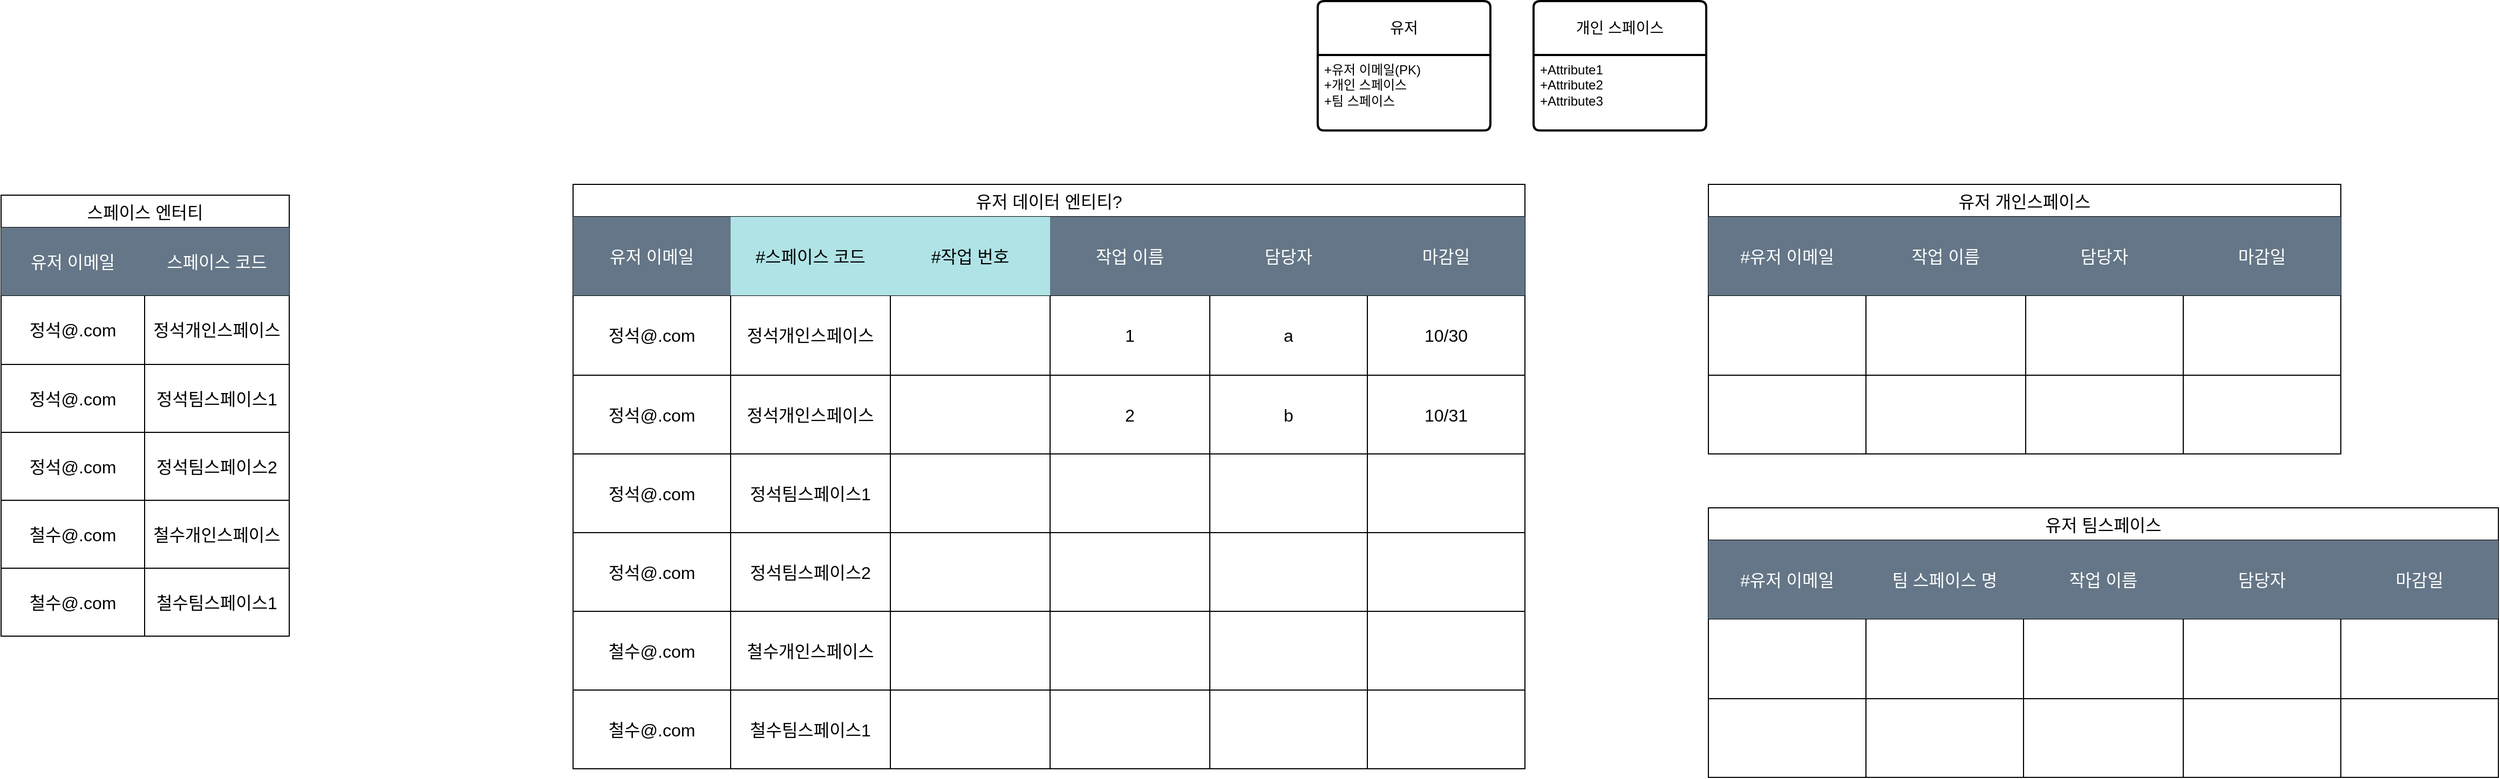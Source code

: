 <mxfile version="21.6.3" type="github">
  <diagram name="페이지-1" id="fPQSgFrg3XCQ_pQ5qiyG">
    <mxGraphModel dx="3088" dy="764" grid="1" gridSize="10" guides="1" tooltips="1" connect="1" arrows="1" fold="1" page="1" pageScale="1" pageWidth="827" pageHeight="1169" math="0" shadow="0">
      <root>
        <mxCell id="0" />
        <mxCell id="1" parent="0" />
        <mxCell id="PltHiCSZv4cXjptP0aTW-1" value="유저" style="swimlane;childLayout=stackLayout;horizontal=1;startSize=50;horizontalStack=0;rounded=1;fontSize=14;fontStyle=0;strokeWidth=2;resizeParent=0;resizeLast=1;shadow=0;dashed=0;align=center;arcSize=4;whiteSpace=wrap;html=1;" vertex="1" parent="1">
          <mxGeometry x="190" y="610" width="160" height="120" as="geometry" />
        </mxCell>
        <mxCell id="PltHiCSZv4cXjptP0aTW-2" value="+유저 이메일(PK)&lt;br&gt;+개인 스페이스&lt;br&gt;+팀 스페이스" style="align=left;strokeColor=none;fillColor=none;spacingLeft=4;fontSize=12;verticalAlign=top;resizable=0;rotatable=0;part=1;html=1;" vertex="1" parent="PltHiCSZv4cXjptP0aTW-1">
          <mxGeometry y="50" width="160" height="70" as="geometry" />
        </mxCell>
        <mxCell id="PltHiCSZv4cXjptP0aTW-3" value="개인 스페이스" style="swimlane;childLayout=stackLayout;horizontal=1;startSize=50;horizontalStack=0;rounded=1;fontSize=14;fontStyle=0;strokeWidth=2;resizeParent=0;resizeLast=1;shadow=0;dashed=0;align=center;arcSize=4;whiteSpace=wrap;html=1;" vertex="1" parent="1">
          <mxGeometry x="390" y="610" width="160" height="120" as="geometry" />
        </mxCell>
        <mxCell id="PltHiCSZv4cXjptP0aTW-4" value="+Attribute1&#xa;+Attribute2&#xa;+Attribute3" style="align=left;strokeColor=none;fillColor=none;spacingLeft=4;fontSize=12;verticalAlign=top;resizable=0;rotatable=0;part=1;html=1;" vertex="1" parent="PltHiCSZv4cXjptP0aTW-3">
          <mxGeometry y="50" width="160" height="70" as="geometry" />
        </mxCell>
        <mxCell id="PltHiCSZv4cXjptP0aTW-5" value="유저 데이터 엔티티?" style="shape=table;startSize=30;container=1;collapsible=0;childLayout=tableLayout;strokeColor=default;fontSize=16;" vertex="1" parent="1">
          <mxGeometry x="-500" y="780" width="882" height="542" as="geometry" />
        </mxCell>
        <mxCell id="PltHiCSZv4cXjptP0aTW-6" value="" style="shape=tableRow;horizontal=0;startSize=0;swimlaneHead=0;swimlaneBody=0;strokeColor=inherit;top=0;left=0;bottom=0;right=0;collapsible=0;dropTarget=0;fillColor=none;points=[[0,0.5],[1,0.5]];portConstraint=eastwest;fontSize=16;" vertex="1" parent="PltHiCSZv4cXjptP0aTW-5">
          <mxGeometry y="30" width="882" height="73" as="geometry" />
        </mxCell>
        <mxCell id="PltHiCSZv4cXjptP0aTW-7" value="유저 이메일" style="shape=partialRectangle;html=1;whiteSpace=wrap;connectable=0;strokeColor=#314354;overflow=hidden;fillColor=#647687;top=0;left=0;bottom=0;right=0;pointerEvents=1;fontSize=16;fontColor=#ffffff;" vertex="1" parent="PltHiCSZv4cXjptP0aTW-6">
          <mxGeometry width="146" height="73" as="geometry">
            <mxRectangle width="146" height="73" as="alternateBounds" />
          </mxGeometry>
        </mxCell>
        <mxCell id="PltHiCSZv4cXjptP0aTW-59" value="#스페이스 코드" style="shape=partialRectangle;html=1;whiteSpace=wrap;connectable=0;overflow=hidden;top=0;left=0;bottom=0;right=0;pointerEvents=1;fontSize=16;strokeWidth=7;fillColor=#b0e3e6;strokeColor=#0e8088;" vertex="1" parent="PltHiCSZv4cXjptP0aTW-6">
          <mxGeometry x="146" width="148" height="73" as="geometry">
            <mxRectangle width="148" height="73" as="alternateBounds" />
          </mxGeometry>
        </mxCell>
        <mxCell id="PltHiCSZv4cXjptP0aTW-113" value="#작업 번호" style="shape=partialRectangle;html=1;whiteSpace=wrap;connectable=0;overflow=hidden;top=0;left=0;bottom=0;right=0;pointerEvents=1;fontSize=16;strokeWidth=7;fillColor=#b0e3e6;strokeColor=#0e8088;" vertex="1" parent="PltHiCSZv4cXjptP0aTW-6">
          <mxGeometry x="294" width="148" height="73" as="geometry">
            <mxRectangle width="148" height="73" as="alternateBounds" />
          </mxGeometry>
        </mxCell>
        <mxCell id="PltHiCSZv4cXjptP0aTW-8" value="작업 이름" style="shape=partialRectangle;html=1;whiteSpace=wrap;connectable=0;strokeColor=#314354;overflow=hidden;fillColor=#647687;top=0;left=0;bottom=0;right=0;pointerEvents=1;fontSize=16;fontColor=#ffffff;" vertex="1" parent="PltHiCSZv4cXjptP0aTW-6">
          <mxGeometry x="442" width="148" height="73" as="geometry">
            <mxRectangle width="148" height="73" as="alternateBounds" />
          </mxGeometry>
        </mxCell>
        <mxCell id="PltHiCSZv4cXjptP0aTW-9" value="담당자" style="shape=partialRectangle;html=1;whiteSpace=wrap;connectable=0;strokeColor=#314354;overflow=hidden;fillColor=#647687;top=0;left=0;bottom=0;right=0;pointerEvents=1;fontSize=16;fontColor=#ffffff;" vertex="1" parent="PltHiCSZv4cXjptP0aTW-6">
          <mxGeometry x="590" width="146" height="73" as="geometry">
            <mxRectangle width="146" height="73" as="alternateBounds" />
          </mxGeometry>
        </mxCell>
        <mxCell id="PltHiCSZv4cXjptP0aTW-56" value="마감일" style="shape=partialRectangle;html=1;whiteSpace=wrap;connectable=0;strokeColor=#314354;overflow=hidden;fillColor=#647687;top=0;left=0;bottom=0;right=0;pointerEvents=1;fontSize=16;fontColor=#ffffff;" vertex="1" parent="PltHiCSZv4cXjptP0aTW-6">
          <mxGeometry x="736" width="146" height="73" as="geometry">
            <mxRectangle width="146" height="73" as="alternateBounds" />
          </mxGeometry>
        </mxCell>
        <mxCell id="PltHiCSZv4cXjptP0aTW-10" value="" style="shape=tableRow;horizontal=0;startSize=0;swimlaneHead=0;swimlaneBody=0;strokeColor=inherit;top=0;left=0;bottom=0;right=0;collapsible=0;dropTarget=0;fillColor=none;points=[[0,0.5],[1,0.5]];portConstraint=eastwest;fontSize=16;" vertex="1" parent="PltHiCSZv4cXjptP0aTW-5">
          <mxGeometry y="103" width="882" height="74" as="geometry" />
        </mxCell>
        <mxCell id="PltHiCSZv4cXjptP0aTW-11" value="정석@.com" style="shape=partialRectangle;html=1;whiteSpace=wrap;connectable=0;strokeColor=inherit;overflow=hidden;fillColor=none;top=0;left=0;bottom=0;right=0;pointerEvents=1;fontSize=16;" vertex="1" parent="PltHiCSZv4cXjptP0aTW-10">
          <mxGeometry width="146" height="74" as="geometry">
            <mxRectangle width="146" height="74" as="alternateBounds" />
          </mxGeometry>
        </mxCell>
        <mxCell id="PltHiCSZv4cXjptP0aTW-60" value="정석개인스페이스" style="shape=partialRectangle;html=1;whiteSpace=wrap;connectable=0;strokeColor=inherit;overflow=hidden;fillColor=none;top=0;left=0;bottom=0;right=0;pointerEvents=1;fontSize=16;" vertex="1" parent="PltHiCSZv4cXjptP0aTW-10">
          <mxGeometry x="146" width="148" height="74" as="geometry">
            <mxRectangle width="148" height="74" as="alternateBounds" />
          </mxGeometry>
        </mxCell>
        <mxCell id="PltHiCSZv4cXjptP0aTW-114" style="shape=partialRectangle;html=1;whiteSpace=wrap;connectable=0;strokeColor=inherit;overflow=hidden;fillColor=none;top=0;left=0;bottom=0;right=0;pointerEvents=1;fontSize=16;" vertex="1" parent="PltHiCSZv4cXjptP0aTW-10">
          <mxGeometry x="294" width="148" height="74" as="geometry">
            <mxRectangle width="148" height="74" as="alternateBounds" />
          </mxGeometry>
        </mxCell>
        <mxCell id="PltHiCSZv4cXjptP0aTW-12" value="1" style="shape=partialRectangle;html=1;whiteSpace=wrap;connectable=0;strokeColor=inherit;overflow=hidden;fillColor=none;top=0;left=0;bottom=0;right=0;pointerEvents=1;fontSize=16;" vertex="1" parent="PltHiCSZv4cXjptP0aTW-10">
          <mxGeometry x="442" width="148" height="74" as="geometry">
            <mxRectangle width="148" height="74" as="alternateBounds" />
          </mxGeometry>
        </mxCell>
        <mxCell id="PltHiCSZv4cXjptP0aTW-13" value="a" style="shape=partialRectangle;html=1;whiteSpace=wrap;connectable=0;strokeColor=inherit;overflow=hidden;fillColor=none;top=0;left=0;bottom=0;right=0;pointerEvents=1;fontSize=16;" vertex="1" parent="PltHiCSZv4cXjptP0aTW-10">
          <mxGeometry x="590" width="146" height="74" as="geometry">
            <mxRectangle width="146" height="74" as="alternateBounds" />
          </mxGeometry>
        </mxCell>
        <mxCell id="PltHiCSZv4cXjptP0aTW-57" value="10/30" style="shape=partialRectangle;html=1;whiteSpace=wrap;connectable=0;strokeColor=inherit;overflow=hidden;fillColor=none;top=0;left=0;bottom=0;right=0;pointerEvents=1;fontSize=16;" vertex="1" parent="PltHiCSZv4cXjptP0aTW-10">
          <mxGeometry x="736" width="146" height="74" as="geometry">
            <mxRectangle width="146" height="74" as="alternateBounds" />
          </mxGeometry>
        </mxCell>
        <mxCell id="PltHiCSZv4cXjptP0aTW-14" value="" style="shape=tableRow;horizontal=0;startSize=0;swimlaneHead=0;swimlaneBody=0;strokeColor=inherit;top=0;left=0;bottom=0;right=0;collapsible=0;dropTarget=0;fillColor=none;points=[[0,0.5],[1,0.5]];portConstraint=eastwest;fontSize=16;" vertex="1" parent="PltHiCSZv4cXjptP0aTW-5">
          <mxGeometry y="177" width="882" height="73" as="geometry" />
        </mxCell>
        <mxCell id="PltHiCSZv4cXjptP0aTW-15" value="정석@.com" style="shape=partialRectangle;html=1;whiteSpace=wrap;connectable=0;strokeColor=inherit;overflow=hidden;fillColor=none;top=0;left=0;bottom=0;right=0;pointerEvents=1;fontSize=16;" vertex="1" parent="PltHiCSZv4cXjptP0aTW-14">
          <mxGeometry width="146" height="73" as="geometry">
            <mxRectangle width="146" height="73" as="alternateBounds" />
          </mxGeometry>
        </mxCell>
        <mxCell id="PltHiCSZv4cXjptP0aTW-61" value="정석개인스페이스" style="shape=partialRectangle;html=1;whiteSpace=wrap;connectable=0;strokeColor=inherit;overflow=hidden;fillColor=none;top=0;left=0;bottom=0;right=0;pointerEvents=1;fontSize=16;" vertex="1" parent="PltHiCSZv4cXjptP0aTW-14">
          <mxGeometry x="146" width="148" height="73" as="geometry">
            <mxRectangle width="148" height="73" as="alternateBounds" />
          </mxGeometry>
        </mxCell>
        <mxCell id="PltHiCSZv4cXjptP0aTW-115" style="shape=partialRectangle;html=1;whiteSpace=wrap;connectable=0;strokeColor=inherit;overflow=hidden;fillColor=none;top=0;left=0;bottom=0;right=0;pointerEvents=1;fontSize=16;" vertex="1" parent="PltHiCSZv4cXjptP0aTW-14">
          <mxGeometry x="294" width="148" height="73" as="geometry">
            <mxRectangle width="148" height="73" as="alternateBounds" />
          </mxGeometry>
        </mxCell>
        <mxCell id="PltHiCSZv4cXjptP0aTW-16" value="2" style="shape=partialRectangle;html=1;whiteSpace=wrap;connectable=0;strokeColor=inherit;overflow=hidden;fillColor=none;top=0;left=0;bottom=0;right=0;pointerEvents=1;fontSize=16;" vertex="1" parent="PltHiCSZv4cXjptP0aTW-14">
          <mxGeometry x="442" width="148" height="73" as="geometry">
            <mxRectangle width="148" height="73" as="alternateBounds" />
          </mxGeometry>
        </mxCell>
        <mxCell id="PltHiCSZv4cXjptP0aTW-17" value="b" style="shape=partialRectangle;html=1;whiteSpace=wrap;connectable=0;strokeColor=inherit;overflow=hidden;fillColor=none;top=0;left=0;bottom=0;right=0;pointerEvents=1;fontSize=16;" vertex="1" parent="PltHiCSZv4cXjptP0aTW-14">
          <mxGeometry x="590" width="146" height="73" as="geometry">
            <mxRectangle width="146" height="73" as="alternateBounds" />
          </mxGeometry>
        </mxCell>
        <mxCell id="PltHiCSZv4cXjptP0aTW-58" value="10/31" style="shape=partialRectangle;html=1;whiteSpace=wrap;connectable=0;strokeColor=inherit;overflow=hidden;fillColor=none;top=0;left=0;bottom=0;right=0;pointerEvents=1;fontSize=16;" vertex="1" parent="PltHiCSZv4cXjptP0aTW-14">
          <mxGeometry x="736" width="146" height="73" as="geometry">
            <mxRectangle width="146" height="73" as="alternateBounds" />
          </mxGeometry>
        </mxCell>
        <mxCell id="PltHiCSZv4cXjptP0aTW-63" style="shape=tableRow;horizontal=0;startSize=0;swimlaneHead=0;swimlaneBody=0;strokeColor=inherit;top=0;left=0;bottom=0;right=0;collapsible=0;dropTarget=0;fillColor=none;points=[[0,0.5],[1,0.5]];portConstraint=eastwest;fontSize=16;" vertex="1" parent="PltHiCSZv4cXjptP0aTW-5">
          <mxGeometry y="250" width="882" height="73" as="geometry" />
        </mxCell>
        <mxCell id="PltHiCSZv4cXjptP0aTW-64" value="정석@.com" style="shape=partialRectangle;html=1;whiteSpace=wrap;connectable=0;strokeColor=inherit;overflow=hidden;fillColor=none;top=0;left=0;bottom=0;right=0;pointerEvents=1;fontSize=16;" vertex="1" parent="PltHiCSZv4cXjptP0aTW-63">
          <mxGeometry width="146" height="73" as="geometry">
            <mxRectangle width="146" height="73" as="alternateBounds" />
          </mxGeometry>
        </mxCell>
        <mxCell id="PltHiCSZv4cXjptP0aTW-65" value="정석팀스페이스1" style="shape=partialRectangle;html=1;whiteSpace=wrap;connectable=0;strokeColor=inherit;overflow=hidden;fillColor=none;top=0;left=0;bottom=0;right=0;pointerEvents=1;fontSize=16;" vertex="1" parent="PltHiCSZv4cXjptP0aTW-63">
          <mxGeometry x="146" width="148" height="73" as="geometry">
            <mxRectangle width="148" height="73" as="alternateBounds" />
          </mxGeometry>
        </mxCell>
        <mxCell id="PltHiCSZv4cXjptP0aTW-116" style="shape=partialRectangle;html=1;whiteSpace=wrap;connectable=0;strokeColor=inherit;overflow=hidden;fillColor=none;top=0;left=0;bottom=0;right=0;pointerEvents=1;fontSize=16;" vertex="1" parent="PltHiCSZv4cXjptP0aTW-63">
          <mxGeometry x="294" width="148" height="73" as="geometry">
            <mxRectangle width="148" height="73" as="alternateBounds" />
          </mxGeometry>
        </mxCell>
        <mxCell id="PltHiCSZv4cXjptP0aTW-66" style="shape=partialRectangle;html=1;whiteSpace=wrap;connectable=0;strokeColor=inherit;overflow=hidden;fillColor=none;top=0;left=0;bottom=0;right=0;pointerEvents=1;fontSize=16;" vertex="1" parent="PltHiCSZv4cXjptP0aTW-63">
          <mxGeometry x="442" width="148" height="73" as="geometry">
            <mxRectangle width="148" height="73" as="alternateBounds" />
          </mxGeometry>
        </mxCell>
        <mxCell id="PltHiCSZv4cXjptP0aTW-67" style="shape=partialRectangle;html=1;whiteSpace=wrap;connectable=0;strokeColor=inherit;overflow=hidden;fillColor=none;top=0;left=0;bottom=0;right=0;pointerEvents=1;fontSize=16;" vertex="1" parent="PltHiCSZv4cXjptP0aTW-63">
          <mxGeometry x="590" width="146" height="73" as="geometry">
            <mxRectangle width="146" height="73" as="alternateBounds" />
          </mxGeometry>
        </mxCell>
        <mxCell id="PltHiCSZv4cXjptP0aTW-68" style="shape=partialRectangle;html=1;whiteSpace=wrap;connectable=0;strokeColor=inherit;overflow=hidden;fillColor=none;top=0;left=0;bottom=0;right=0;pointerEvents=1;fontSize=16;" vertex="1" parent="PltHiCSZv4cXjptP0aTW-63">
          <mxGeometry x="736" width="146" height="73" as="geometry">
            <mxRectangle width="146" height="73" as="alternateBounds" />
          </mxGeometry>
        </mxCell>
        <mxCell id="PltHiCSZv4cXjptP0aTW-70" style="shape=tableRow;horizontal=0;startSize=0;swimlaneHead=0;swimlaneBody=0;strokeColor=inherit;top=0;left=0;bottom=0;right=0;collapsible=0;dropTarget=0;fillColor=none;points=[[0,0.5],[1,0.5]];portConstraint=eastwest;fontSize=16;" vertex="1" parent="PltHiCSZv4cXjptP0aTW-5">
          <mxGeometry y="323" width="882" height="73" as="geometry" />
        </mxCell>
        <mxCell id="PltHiCSZv4cXjptP0aTW-71" value="정석@.com" style="shape=partialRectangle;html=1;whiteSpace=wrap;connectable=0;strokeColor=inherit;overflow=hidden;fillColor=none;top=0;left=0;bottom=0;right=0;pointerEvents=1;fontSize=16;" vertex="1" parent="PltHiCSZv4cXjptP0aTW-70">
          <mxGeometry width="146" height="73" as="geometry">
            <mxRectangle width="146" height="73" as="alternateBounds" />
          </mxGeometry>
        </mxCell>
        <mxCell id="PltHiCSZv4cXjptP0aTW-72" value="정석팀스페이스2" style="shape=partialRectangle;html=1;whiteSpace=wrap;connectable=0;strokeColor=inherit;overflow=hidden;fillColor=none;top=0;left=0;bottom=0;right=0;pointerEvents=1;fontSize=16;" vertex="1" parent="PltHiCSZv4cXjptP0aTW-70">
          <mxGeometry x="146" width="148" height="73" as="geometry">
            <mxRectangle width="148" height="73" as="alternateBounds" />
          </mxGeometry>
        </mxCell>
        <mxCell id="PltHiCSZv4cXjptP0aTW-117" style="shape=partialRectangle;html=1;whiteSpace=wrap;connectable=0;strokeColor=inherit;overflow=hidden;fillColor=none;top=0;left=0;bottom=0;right=0;pointerEvents=1;fontSize=16;" vertex="1" parent="PltHiCSZv4cXjptP0aTW-70">
          <mxGeometry x="294" width="148" height="73" as="geometry">
            <mxRectangle width="148" height="73" as="alternateBounds" />
          </mxGeometry>
        </mxCell>
        <mxCell id="PltHiCSZv4cXjptP0aTW-73" style="shape=partialRectangle;html=1;whiteSpace=wrap;connectable=0;strokeColor=inherit;overflow=hidden;fillColor=none;top=0;left=0;bottom=0;right=0;pointerEvents=1;fontSize=16;" vertex="1" parent="PltHiCSZv4cXjptP0aTW-70">
          <mxGeometry x="442" width="148" height="73" as="geometry">
            <mxRectangle width="148" height="73" as="alternateBounds" />
          </mxGeometry>
        </mxCell>
        <mxCell id="PltHiCSZv4cXjptP0aTW-74" style="shape=partialRectangle;html=1;whiteSpace=wrap;connectable=0;strokeColor=inherit;overflow=hidden;fillColor=none;top=0;left=0;bottom=0;right=0;pointerEvents=1;fontSize=16;" vertex="1" parent="PltHiCSZv4cXjptP0aTW-70">
          <mxGeometry x="590" width="146" height="73" as="geometry">
            <mxRectangle width="146" height="73" as="alternateBounds" />
          </mxGeometry>
        </mxCell>
        <mxCell id="PltHiCSZv4cXjptP0aTW-75" style="shape=partialRectangle;html=1;whiteSpace=wrap;connectable=0;strokeColor=inherit;overflow=hidden;fillColor=none;top=0;left=0;bottom=0;right=0;pointerEvents=1;fontSize=16;" vertex="1" parent="PltHiCSZv4cXjptP0aTW-70">
          <mxGeometry x="736" width="146" height="73" as="geometry">
            <mxRectangle width="146" height="73" as="alternateBounds" />
          </mxGeometry>
        </mxCell>
        <mxCell id="PltHiCSZv4cXjptP0aTW-84" style="shape=tableRow;horizontal=0;startSize=0;swimlaneHead=0;swimlaneBody=0;strokeColor=inherit;top=0;left=0;bottom=0;right=0;collapsible=0;dropTarget=0;fillColor=none;points=[[0,0.5],[1,0.5]];portConstraint=eastwest;fontSize=16;" vertex="1" parent="PltHiCSZv4cXjptP0aTW-5">
          <mxGeometry y="396" width="882" height="73" as="geometry" />
        </mxCell>
        <mxCell id="PltHiCSZv4cXjptP0aTW-85" value="철수@.com" style="shape=partialRectangle;html=1;whiteSpace=wrap;connectable=0;strokeColor=inherit;overflow=hidden;fillColor=none;top=0;left=0;bottom=0;right=0;pointerEvents=1;fontSize=16;" vertex="1" parent="PltHiCSZv4cXjptP0aTW-84">
          <mxGeometry width="146" height="73" as="geometry">
            <mxRectangle width="146" height="73" as="alternateBounds" />
          </mxGeometry>
        </mxCell>
        <mxCell id="PltHiCSZv4cXjptP0aTW-86" value="철수개인스페이스" style="shape=partialRectangle;html=1;whiteSpace=wrap;connectable=0;strokeColor=inherit;overflow=hidden;fillColor=none;top=0;left=0;bottom=0;right=0;pointerEvents=1;fontSize=16;" vertex="1" parent="PltHiCSZv4cXjptP0aTW-84">
          <mxGeometry x="146" width="148" height="73" as="geometry">
            <mxRectangle width="148" height="73" as="alternateBounds" />
          </mxGeometry>
        </mxCell>
        <mxCell id="PltHiCSZv4cXjptP0aTW-118" style="shape=partialRectangle;html=1;whiteSpace=wrap;connectable=0;strokeColor=inherit;overflow=hidden;fillColor=none;top=0;left=0;bottom=0;right=0;pointerEvents=1;fontSize=16;" vertex="1" parent="PltHiCSZv4cXjptP0aTW-84">
          <mxGeometry x="294" width="148" height="73" as="geometry">
            <mxRectangle width="148" height="73" as="alternateBounds" />
          </mxGeometry>
        </mxCell>
        <mxCell id="PltHiCSZv4cXjptP0aTW-87" style="shape=partialRectangle;html=1;whiteSpace=wrap;connectable=0;strokeColor=inherit;overflow=hidden;fillColor=none;top=0;left=0;bottom=0;right=0;pointerEvents=1;fontSize=16;" vertex="1" parent="PltHiCSZv4cXjptP0aTW-84">
          <mxGeometry x="442" width="148" height="73" as="geometry">
            <mxRectangle width="148" height="73" as="alternateBounds" />
          </mxGeometry>
        </mxCell>
        <mxCell id="PltHiCSZv4cXjptP0aTW-88" style="shape=partialRectangle;html=1;whiteSpace=wrap;connectable=0;strokeColor=inherit;overflow=hidden;fillColor=none;top=0;left=0;bottom=0;right=0;pointerEvents=1;fontSize=16;" vertex="1" parent="PltHiCSZv4cXjptP0aTW-84">
          <mxGeometry x="590" width="146" height="73" as="geometry">
            <mxRectangle width="146" height="73" as="alternateBounds" />
          </mxGeometry>
        </mxCell>
        <mxCell id="PltHiCSZv4cXjptP0aTW-89" style="shape=partialRectangle;html=1;whiteSpace=wrap;connectable=0;strokeColor=inherit;overflow=hidden;fillColor=none;top=0;left=0;bottom=0;right=0;pointerEvents=1;fontSize=16;" vertex="1" parent="PltHiCSZv4cXjptP0aTW-84">
          <mxGeometry x="736" width="146" height="73" as="geometry">
            <mxRectangle width="146" height="73" as="alternateBounds" />
          </mxGeometry>
        </mxCell>
        <mxCell id="PltHiCSZv4cXjptP0aTW-77" style="shape=tableRow;horizontal=0;startSize=0;swimlaneHead=0;swimlaneBody=0;strokeColor=inherit;top=0;left=0;bottom=0;right=0;collapsible=0;dropTarget=0;fillColor=none;points=[[0,0.5],[1,0.5]];portConstraint=eastwest;fontSize=16;" vertex="1" parent="PltHiCSZv4cXjptP0aTW-5">
          <mxGeometry y="469" width="882" height="73" as="geometry" />
        </mxCell>
        <mxCell id="PltHiCSZv4cXjptP0aTW-78" value="철수@.com" style="shape=partialRectangle;html=1;whiteSpace=wrap;connectable=0;strokeColor=inherit;overflow=hidden;fillColor=none;top=0;left=0;bottom=0;right=0;pointerEvents=1;fontSize=16;" vertex="1" parent="PltHiCSZv4cXjptP0aTW-77">
          <mxGeometry width="146" height="73" as="geometry">
            <mxRectangle width="146" height="73" as="alternateBounds" />
          </mxGeometry>
        </mxCell>
        <mxCell id="PltHiCSZv4cXjptP0aTW-79" value="철수팀스페이스1" style="shape=partialRectangle;html=1;whiteSpace=wrap;connectable=0;strokeColor=inherit;overflow=hidden;fillColor=none;top=0;left=0;bottom=0;right=0;pointerEvents=1;fontSize=16;" vertex="1" parent="PltHiCSZv4cXjptP0aTW-77">
          <mxGeometry x="146" width="148" height="73" as="geometry">
            <mxRectangle width="148" height="73" as="alternateBounds" />
          </mxGeometry>
        </mxCell>
        <mxCell id="PltHiCSZv4cXjptP0aTW-119" style="shape=partialRectangle;html=1;whiteSpace=wrap;connectable=0;strokeColor=inherit;overflow=hidden;fillColor=none;top=0;left=0;bottom=0;right=0;pointerEvents=1;fontSize=16;" vertex="1" parent="PltHiCSZv4cXjptP0aTW-77">
          <mxGeometry x="294" width="148" height="73" as="geometry">
            <mxRectangle width="148" height="73" as="alternateBounds" />
          </mxGeometry>
        </mxCell>
        <mxCell id="PltHiCSZv4cXjptP0aTW-80" style="shape=partialRectangle;html=1;whiteSpace=wrap;connectable=0;strokeColor=inherit;overflow=hidden;fillColor=none;top=0;left=0;bottom=0;right=0;pointerEvents=1;fontSize=16;" vertex="1" parent="PltHiCSZv4cXjptP0aTW-77">
          <mxGeometry x="442" width="148" height="73" as="geometry">
            <mxRectangle width="148" height="73" as="alternateBounds" />
          </mxGeometry>
        </mxCell>
        <mxCell id="PltHiCSZv4cXjptP0aTW-81" style="shape=partialRectangle;html=1;whiteSpace=wrap;connectable=0;strokeColor=inherit;overflow=hidden;fillColor=none;top=0;left=0;bottom=0;right=0;pointerEvents=1;fontSize=16;" vertex="1" parent="PltHiCSZv4cXjptP0aTW-77">
          <mxGeometry x="590" width="146" height="73" as="geometry">
            <mxRectangle width="146" height="73" as="alternateBounds" />
          </mxGeometry>
        </mxCell>
        <mxCell id="PltHiCSZv4cXjptP0aTW-82" style="shape=partialRectangle;html=1;whiteSpace=wrap;connectable=0;strokeColor=inherit;overflow=hidden;fillColor=none;top=0;left=0;bottom=0;right=0;pointerEvents=1;fontSize=16;" vertex="1" parent="PltHiCSZv4cXjptP0aTW-77">
          <mxGeometry x="736" width="146" height="73" as="geometry">
            <mxRectangle width="146" height="73" as="alternateBounds" />
          </mxGeometry>
        </mxCell>
        <mxCell id="PltHiCSZv4cXjptP0aTW-18" value="유저 개인스페이스" style="shape=table;startSize=30;container=1;collapsible=0;childLayout=tableLayout;strokeColor=default;fontSize=16;" vertex="1" parent="1">
          <mxGeometry x="552" y="780" width="586" height="250" as="geometry" />
        </mxCell>
        <mxCell id="PltHiCSZv4cXjptP0aTW-19" value="" style="shape=tableRow;horizontal=0;startSize=0;swimlaneHead=0;swimlaneBody=0;strokeColor=inherit;top=0;left=0;bottom=0;right=0;collapsible=0;dropTarget=0;fillColor=none;points=[[0,0.5],[1,0.5]];portConstraint=eastwest;fontSize=16;" vertex="1" parent="PltHiCSZv4cXjptP0aTW-18">
          <mxGeometry y="30" width="586" height="73" as="geometry" />
        </mxCell>
        <mxCell id="PltHiCSZv4cXjptP0aTW-20" value="#유저 이메일" style="shape=partialRectangle;html=1;whiteSpace=wrap;connectable=0;strokeColor=#314354;overflow=hidden;fillColor=#647687;top=0;left=0;bottom=0;right=0;pointerEvents=1;fontSize=16;fontColor=#ffffff;" vertex="1" parent="PltHiCSZv4cXjptP0aTW-19">
          <mxGeometry width="146" height="73" as="geometry">
            <mxRectangle width="146" height="73" as="alternateBounds" />
          </mxGeometry>
        </mxCell>
        <mxCell id="PltHiCSZv4cXjptP0aTW-21" value="작업 이름" style="shape=partialRectangle;html=1;whiteSpace=wrap;connectable=0;strokeColor=#314354;overflow=hidden;fillColor=#647687;top=0;left=0;bottom=0;right=0;pointerEvents=1;fontSize=16;fontColor=#ffffff;" vertex="1" parent="PltHiCSZv4cXjptP0aTW-19">
          <mxGeometry x="146" width="148" height="73" as="geometry">
            <mxRectangle width="148" height="73" as="alternateBounds" />
          </mxGeometry>
        </mxCell>
        <mxCell id="PltHiCSZv4cXjptP0aTW-22" value="담당자" style="shape=partialRectangle;html=1;whiteSpace=wrap;connectable=0;strokeColor=#314354;overflow=hidden;fillColor=#647687;top=0;left=0;bottom=0;right=0;pointerEvents=1;fontSize=16;fontColor=#ffffff;" vertex="1" parent="PltHiCSZv4cXjptP0aTW-19">
          <mxGeometry x="294" width="146" height="73" as="geometry">
            <mxRectangle width="146" height="73" as="alternateBounds" />
          </mxGeometry>
        </mxCell>
        <mxCell id="PltHiCSZv4cXjptP0aTW-31" value="마감일" style="shape=partialRectangle;html=1;whiteSpace=wrap;connectable=0;strokeColor=#314354;overflow=hidden;fillColor=#647687;top=0;left=0;bottom=0;right=0;pointerEvents=1;fontSize=16;fontColor=#ffffff;" vertex="1" parent="PltHiCSZv4cXjptP0aTW-19">
          <mxGeometry x="440" width="146" height="73" as="geometry">
            <mxRectangle width="146" height="73" as="alternateBounds" />
          </mxGeometry>
        </mxCell>
        <mxCell id="PltHiCSZv4cXjptP0aTW-23" value="" style="shape=tableRow;horizontal=0;startSize=0;swimlaneHead=0;swimlaneBody=0;strokeColor=inherit;top=0;left=0;bottom=0;right=0;collapsible=0;dropTarget=0;fillColor=none;points=[[0,0.5],[1,0.5]];portConstraint=eastwest;fontSize=16;" vertex="1" parent="PltHiCSZv4cXjptP0aTW-18">
          <mxGeometry y="103" width="586" height="74" as="geometry" />
        </mxCell>
        <mxCell id="PltHiCSZv4cXjptP0aTW-24" value="" style="shape=partialRectangle;html=1;whiteSpace=wrap;connectable=0;strokeColor=inherit;overflow=hidden;fillColor=none;top=0;left=0;bottom=0;right=0;pointerEvents=1;fontSize=16;" vertex="1" parent="PltHiCSZv4cXjptP0aTW-23">
          <mxGeometry width="146" height="74" as="geometry">
            <mxRectangle width="146" height="74" as="alternateBounds" />
          </mxGeometry>
        </mxCell>
        <mxCell id="PltHiCSZv4cXjptP0aTW-25" value="" style="shape=partialRectangle;html=1;whiteSpace=wrap;connectable=0;strokeColor=inherit;overflow=hidden;fillColor=none;top=0;left=0;bottom=0;right=0;pointerEvents=1;fontSize=16;" vertex="1" parent="PltHiCSZv4cXjptP0aTW-23">
          <mxGeometry x="146" width="148" height="74" as="geometry">
            <mxRectangle width="148" height="74" as="alternateBounds" />
          </mxGeometry>
        </mxCell>
        <mxCell id="PltHiCSZv4cXjptP0aTW-26" value="" style="shape=partialRectangle;html=1;whiteSpace=wrap;connectable=0;strokeColor=inherit;overflow=hidden;fillColor=none;top=0;left=0;bottom=0;right=0;pointerEvents=1;fontSize=16;" vertex="1" parent="PltHiCSZv4cXjptP0aTW-23">
          <mxGeometry x="294" width="146" height="74" as="geometry">
            <mxRectangle width="146" height="74" as="alternateBounds" />
          </mxGeometry>
        </mxCell>
        <mxCell id="PltHiCSZv4cXjptP0aTW-32" style="shape=partialRectangle;html=1;whiteSpace=wrap;connectable=0;strokeColor=inherit;overflow=hidden;fillColor=none;top=0;left=0;bottom=0;right=0;pointerEvents=1;fontSize=16;" vertex="1" parent="PltHiCSZv4cXjptP0aTW-23">
          <mxGeometry x="440" width="146" height="74" as="geometry">
            <mxRectangle width="146" height="74" as="alternateBounds" />
          </mxGeometry>
        </mxCell>
        <mxCell id="PltHiCSZv4cXjptP0aTW-27" value="" style="shape=tableRow;horizontal=0;startSize=0;swimlaneHead=0;swimlaneBody=0;strokeColor=inherit;top=0;left=0;bottom=0;right=0;collapsible=0;dropTarget=0;fillColor=none;points=[[0,0.5],[1,0.5]];portConstraint=eastwest;fontSize=16;" vertex="1" parent="PltHiCSZv4cXjptP0aTW-18">
          <mxGeometry y="177" width="586" height="73" as="geometry" />
        </mxCell>
        <mxCell id="PltHiCSZv4cXjptP0aTW-28" value="" style="shape=partialRectangle;html=1;whiteSpace=wrap;connectable=0;strokeColor=inherit;overflow=hidden;fillColor=none;top=0;left=0;bottom=0;right=0;pointerEvents=1;fontSize=16;" vertex="1" parent="PltHiCSZv4cXjptP0aTW-27">
          <mxGeometry width="146" height="73" as="geometry">
            <mxRectangle width="146" height="73" as="alternateBounds" />
          </mxGeometry>
        </mxCell>
        <mxCell id="PltHiCSZv4cXjptP0aTW-29" value="" style="shape=partialRectangle;html=1;whiteSpace=wrap;connectable=0;strokeColor=inherit;overflow=hidden;fillColor=none;top=0;left=0;bottom=0;right=0;pointerEvents=1;fontSize=16;" vertex="1" parent="PltHiCSZv4cXjptP0aTW-27">
          <mxGeometry x="146" width="148" height="73" as="geometry">
            <mxRectangle width="148" height="73" as="alternateBounds" />
          </mxGeometry>
        </mxCell>
        <mxCell id="PltHiCSZv4cXjptP0aTW-30" value="" style="shape=partialRectangle;html=1;whiteSpace=wrap;connectable=0;strokeColor=inherit;overflow=hidden;fillColor=none;top=0;left=0;bottom=0;right=0;pointerEvents=1;fontSize=16;" vertex="1" parent="PltHiCSZv4cXjptP0aTW-27">
          <mxGeometry x="294" width="146" height="73" as="geometry">
            <mxRectangle width="146" height="73" as="alternateBounds" />
          </mxGeometry>
        </mxCell>
        <mxCell id="PltHiCSZv4cXjptP0aTW-33" style="shape=partialRectangle;html=1;whiteSpace=wrap;connectable=0;strokeColor=inherit;overflow=hidden;fillColor=none;top=0;left=0;bottom=0;right=0;pointerEvents=1;fontSize=16;" vertex="1" parent="PltHiCSZv4cXjptP0aTW-27">
          <mxGeometry x="440" width="146" height="73" as="geometry">
            <mxRectangle width="146" height="73" as="alternateBounds" />
          </mxGeometry>
        </mxCell>
        <mxCell id="PltHiCSZv4cXjptP0aTW-34" value="유저 팀스페이스" style="shape=table;startSize=30;container=1;collapsible=0;childLayout=tableLayout;strokeColor=default;fontSize=16;" vertex="1" parent="1">
          <mxGeometry x="552" y="1080" width="732" height="250" as="geometry" />
        </mxCell>
        <mxCell id="PltHiCSZv4cXjptP0aTW-35" value="" style="shape=tableRow;horizontal=0;startSize=0;swimlaneHead=0;swimlaneBody=0;strokeColor=inherit;top=0;left=0;bottom=0;right=0;collapsible=0;dropTarget=0;fillColor=none;points=[[0,0.5],[1,0.5]];portConstraint=eastwest;fontSize=16;" vertex="1" parent="PltHiCSZv4cXjptP0aTW-34">
          <mxGeometry y="30" width="732" height="73" as="geometry" />
        </mxCell>
        <mxCell id="PltHiCSZv4cXjptP0aTW-36" value="#유저 이메일" style="shape=partialRectangle;html=1;whiteSpace=wrap;connectable=0;strokeColor=#314354;overflow=hidden;fillColor=#647687;top=0;left=0;bottom=0;right=0;pointerEvents=1;fontSize=16;fontColor=#ffffff;" vertex="1" parent="PltHiCSZv4cXjptP0aTW-35">
          <mxGeometry width="146" height="73" as="geometry">
            <mxRectangle width="146" height="73" as="alternateBounds" />
          </mxGeometry>
        </mxCell>
        <mxCell id="PltHiCSZv4cXjptP0aTW-50" value="팀 스페이스 명" style="shape=partialRectangle;html=1;whiteSpace=wrap;connectable=0;strokeColor=#314354;overflow=hidden;fillColor=#647687;top=0;left=0;bottom=0;right=0;pointerEvents=1;fontSize=16;fontColor=#ffffff;" vertex="1" parent="PltHiCSZv4cXjptP0aTW-35">
          <mxGeometry x="146" width="146" height="73" as="geometry">
            <mxRectangle width="146" height="73" as="alternateBounds" />
          </mxGeometry>
        </mxCell>
        <mxCell id="PltHiCSZv4cXjptP0aTW-37" value="작업 이름" style="shape=partialRectangle;html=1;whiteSpace=wrap;connectable=0;strokeColor=#314354;overflow=hidden;fillColor=#647687;top=0;left=0;bottom=0;right=0;pointerEvents=1;fontSize=16;fontColor=#ffffff;" vertex="1" parent="PltHiCSZv4cXjptP0aTW-35">
          <mxGeometry x="292" width="148" height="73" as="geometry">
            <mxRectangle width="148" height="73" as="alternateBounds" />
          </mxGeometry>
        </mxCell>
        <mxCell id="PltHiCSZv4cXjptP0aTW-38" value="담당자" style="shape=partialRectangle;html=1;whiteSpace=wrap;connectable=0;strokeColor=#314354;overflow=hidden;fillColor=#647687;top=0;left=0;bottom=0;right=0;pointerEvents=1;fontSize=16;fontColor=#ffffff;" vertex="1" parent="PltHiCSZv4cXjptP0aTW-35">
          <mxGeometry x="440" width="146" height="73" as="geometry">
            <mxRectangle width="146" height="73" as="alternateBounds" />
          </mxGeometry>
        </mxCell>
        <mxCell id="PltHiCSZv4cXjptP0aTW-39" value="마감일" style="shape=partialRectangle;html=1;whiteSpace=wrap;connectable=0;strokeColor=#314354;overflow=hidden;fillColor=#647687;top=0;left=0;bottom=0;right=0;pointerEvents=1;fontSize=16;fontColor=#ffffff;" vertex="1" parent="PltHiCSZv4cXjptP0aTW-35">
          <mxGeometry x="586" width="146" height="73" as="geometry">
            <mxRectangle width="146" height="73" as="alternateBounds" />
          </mxGeometry>
        </mxCell>
        <mxCell id="PltHiCSZv4cXjptP0aTW-40" value="" style="shape=tableRow;horizontal=0;startSize=0;swimlaneHead=0;swimlaneBody=0;strokeColor=inherit;top=0;left=0;bottom=0;right=0;collapsible=0;dropTarget=0;fillColor=none;points=[[0,0.5],[1,0.5]];portConstraint=eastwest;fontSize=16;" vertex="1" parent="PltHiCSZv4cXjptP0aTW-34">
          <mxGeometry y="103" width="732" height="74" as="geometry" />
        </mxCell>
        <mxCell id="PltHiCSZv4cXjptP0aTW-41" value="" style="shape=partialRectangle;html=1;whiteSpace=wrap;connectable=0;strokeColor=inherit;overflow=hidden;fillColor=none;top=0;left=0;bottom=0;right=0;pointerEvents=1;fontSize=16;" vertex="1" parent="PltHiCSZv4cXjptP0aTW-40">
          <mxGeometry width="146" height="74" as="geometry">
            <mxRectangle width="146" height="74" as="alternateBounds" />
          </mxGeometry>
        </mxCell>
        <mxCell id="PltHiCSZv4cXjptP0aTW-51" style="shape=partialRectangle;html=1;whiteSpace=wrap;connectable=0;strokeColor=inherit;overflow=hidden;fillColor=none;top=0;left=0;bottom=0;right=0;pointerEvents=1;fontSize=16;" vertex="1" parent="PltHiCSZv4cXjptP0aTW-40">
          <mxGeometry x="146" width="146" height="74" as="geometry">
            <mxRectangle width="146" height="74" as="alternateBounds" />
          </mxGeometry>
        </mxCell>
        <mxCell id="PltHiCSZv4cXjptP0aTW-42" value="" style="shape=partialRectangle;html=1;whiteSpace=wrap;connectable=0;strokeColor=inherit;overflow=hidden;fillColor=none;top=0;left=0;bottom=0;right=0;pointerEvents=1;fontSize=16;" vertex="1" parent="PltHiCSZv4cXjptP0aTW-40">
          <mxGeometry x="292" width="148" height="74" as="geometry">
            <mxRectangle width="148" height="74" as="alternateBounds" />
          </mxGeometry>
        </mxCell>
        <mxCell id="PltHiCSZv4cXjptP0aTW-43" value="" style="shape=partialRectangle;html=1;whiteSpace=wrap;connectable=0;strokeColor=inherit;overflow=hidden;fillColor=none;top=0;left=0;bottom=0;right=0;pointerEvents=1;fontSize=16;" vertex="1" parent="PltHiCSZv4cXjptP0aTW-40">
          <mxGeometry x="440" width="146" height="74" as="geometry">
            <mxRectangle width="146" height="74" as="alternateBounds" />
          </mxGeometry>
        </mxCell>
        <mxCell id="PltHiCSZv4cXjptP0aTW-44" style="shape=partialRectangle;html=1;whiteSpace=wrap;connectable=0;strokeColor=inherit;overflow=hidden;fillColor=none;top=0;left=0;bottom=0;right=0;pointerEvents=1;fontSize=16;" vertex="1" parent="PltHiCSZv4cXjptP0aTW-40">
          <mxGeometry x="586" width="146" height="74" as="geometry">
            <mxRectangle width="146" height="74" as="alternateBounds" />
          </mxGeometry>
        </mxCell>
        <mxCell id="PltHiCSZv4cXjptP0aTW-45" value="" style="shape=tableRow;horizontal=0;startSize=0;swimlaneHead=0;swimlaneBody=0;strokeColor=inherit;top=0;left=0;bottom=0;right=0;collapsible=0;dropTarget=0;fillColor=none;points=[[0,0.5],[1,0.5]];portConstraint=eastwest;fontSize=16;" vertex="1" parent="PltHiCSZv4cXjptP0aTW-34">
          <mxGeometry y="177" width="732" height="73" as="geometry" />
        </mxCell>
        <mxCell id="PltHiCSZv4cXjptP0aTW-46" value="" style="shape=partialRectangle;html=1;whiteSpace=wrap;connectable=0;strokeColor=inherit;overflow=hidden;fillColor=none;top=0;left=0;bottom=0;right=0;pointerEvents=1;fontSize=16;" vertex="1" parent="PltHiCSZv4cXjptP0aTW-45">
          <mxGeometry width="146" height="73" as="geometry">
            <mxRectangle width="146" height="73" as="alternateBounds" />
          </mxGeometry>
        </mxCell>
        <mxCell id="PltHiCSZv4cXjptP0aTW-52" style="shape=partialRectangle;html=1;whiteSpace=wrap;connectable=0;strokeColor=inherit;overflow=hidden;fillColor=none;top=0;left=0;bottom=0;right=0;pointerEvents=1;fontSize=16;" vertex="1" parent="PltHiCSZv4cXjptP0aTW-45">
          <mxGeometry x="146" width="146" height="73" as="geometry">
            <mxRectangle width="146" height="73" as="alternateBounds" />
          </mxGeometry>
        </mxCell>
        <mxCell id="PltHiCSZv4cXjptP0aTW-47" value="" style="shape=partialRectangle;html=1;whiteSpace=wrap;connectable=0;strokeColor=inherit;overflow=hidden;fillColor=none;top=0;left=0;bottom=0;right=0;pointerEvents=1;fontSize=16;" vertex="1" parent="PltHiCSZv4cXjptP0aTW-45">
          <mxGeometry x="292" width="148" height="73" as="geometry">
            <mxRectangle width="148" height="73" as="alternateBounds" />
          </mxGeometry>
        </mxCell>
        <mxCell id="PltHiCSZv4cXjptP0aTW-48" value="" style="shape=partialRectangle;html=1;whiteSpace=wrap;connectable=0;strokeColor=inherit;overflow=hidden;fillColor=none;top=0;left=0;bottom=0;right=0;pointerEvents=1;fontSize=16;" vertex="1" parent="PltHiCSZv4cXjptP0aTW-45">
          <mxGeometry x="440" width="146" height="73" as="geometry">
            <mxRectangle width="146" height="73" as="alternateBounds" />
          </mxGeometry>
        </mxCell>
        <mxCell id="PltHiCSZv4cXjptP0aTW-49" style="shape=partialRectangle;html=1;whiteSpace=wrap;connectable=0;strokeColor=inherit;overflow=hidden;fillColor=none;top=0;left=0;bottom=0;right=0;pointerEvents=1;fontSize=16;" vertex="1" parent="PltHiCSZv4cXjptP0aTW-45">
          <mxGeometry x="586" width="146" height="73" as="geometry">
            <mxRectangle width="146" height="73" as="alternateBounds" />
          </mxGeometry>
        </mxCell>
        <mxCell id="PltHiCSZv4cXjptP0aTW-91" value="스페이스 엔터티" style="shape=table;startSize=30;container=1;collapsible=0;childLayout=tableLayout;strokeColor=default;fontSize=16;" vertex="1" parent="1">
          <mxGeometry x="-1030" y="790" width="267" height="409" as="geometry" />
        </mxCell>
        <mxCell id="PltHiCSZv4cXjptP0aTW-92" value="" style="shape=tableRow;horizontal=0;startSize=0;swimlaneHead=0;swimlaneBody=0;strokeColor=inherit;top=0;left=0;bottom=0;right=0;collapsible=0;dropTarget=0;fillColor=none;points=[[0,0.5],[1,0.5]];portConstraint=eastwest;fontSize=16;" vertex="1" parent="PltHiCSZv4cXjptP0aTW-91">
          <mxGeometry y="30" width="267" height="63" as="geometry" />
        </mxCell>
        <mxCell id="PltHiCSZv4cXjptP0aTW-93" value="유저 이메일" style="shape=partialRectangle;html=1;whiteSpace=wrap;connectable=0;strokeColor=#314354;overflow=hidden;fillColor=#647687;top=0;left=0;bottom=0;right=0;pointerEvents=1;fontSize=16;fontColor=#ffffff;" vertex="1" parent="PltHiCSZv4cXjptP0aTW-92">
          <mxGeometry width="133" height="63" as="geometry">
            <mxRectangle width="133" height="63" as="alternateBounds" />
          </mxGeometry>
        </mxCell>
        <mxCell id="PltHiCSZv4cXjptP0aTW-94" value="스페이스 코드" style="shape=partialRectangle;html=1;whiteSpace=wrap;connectable=0;strokeColor=#314354;overflow=hidden;fillColor=#647687;top=0;left=0;bottom=0;right=0;pointerEvents=1;fontSize=16;fontColor=#ffffff;" vertex="1" parent="PltHiCSZv4cXjptP0aTW-92">
          <mxGeometry x="133" width="134" height="63" as="geometry">
            <mxRectangle width="134" height="63" as="alternateBounds" />
          </mxGeometry>
        </mxCell>
        <mxCell id="PltHiCSZv4cXjptP0aTW-96" value="" style="shape=tableRow;horizontal=0;startSize=0;swimlaneHead=0;swimlaneBody=0;strokeColor=inherit;top=0;left=0;bottom=0;right=0;collapsible=0;dropTarget=0;fillColor=none;points=[[0,0.5],[1,0.5]];portConstraint=eastwest;fontSize=16;" vertex="1" parent="PltHiCSZv4cXjptP0aTW-91">
          <mxGeometry y="93" width="267" height="64" as="geometry" />
        </mxCell>
        <mxCell id="PltHiCSZv4cXjptP0aTW-97" value="정석@.com" style="shape=partialRectangle;html=1;whiteSpace=wrap;connectable=0;strokeColor=inherit;overflow=hidden;fillColor=none;top=0;left=0;bottom=0;right=0;pointerEvents=1;fontSize=16;" vertex="1" parent="PltHiCSZv4cXjptP0aTW-96">
          <mxGeometry width="133" height="64" as="geometry">
            <mxRectangle width="133" height="64" as="alternateBounds" />
          </mxGeometry>
        </mxCell>
        <mxCell id="PltHiCSZv4cXjptP0aTW-98" value="정석개인스페이스" style="shape=partialRectangle;html=1;whiteSpace=wrap;connectable=0;strokeColor=inherit;overflow=hidden;fillColor=none;top=0;left=0;bottom=0;right=0;pointerEvents=1;fontSize=16;" vertex="1" parent="PltHiCSZv4cXjptP0aTW-96">
          <mxGeometry x="133" width="134" height="64" as="geometry">
            <mxRectangle width="134" height="64" as="alternateBounds" />
          </mxGeometry>
        </mxCell>
        <mxCell id="PltHiCSZv4cXjptP0aTW-100" value="" style="shape=tableRow;horizontal=0;startSize=0;swimlaneHead=0;swimlaneBody=0;strokeColor=inherit;top=0;left=0;bottom=0;right=0;collapsible=0;dropTarget=0;fillColor=none;points=[[0,0.5],[1,0.5]];portConstraint=eastwest;fontSize=16;" vertex="1" parent="PltHiCSZv4cXjptP0aTW-91">
          <mxGeometry y="157" width="267" height="63" as="geometry" />
        </mxCell>
        <mxCell id="PltHiCSZv4cXjptP0aTW-101" value="정석@.com" style="shape=partialRectangle;html=1;whiteSpace=wrap;connectable=0;strokeColor=inherit;overflow=hidden;fillColor=none;top=0;left=0;bottom=0;right=0;pointerEvents=1;fontSize=16;" vertex="1" parent="PltHiCSZv4cXjptP0aTW-100">
          <mxGeometry width="133" height="63" as="geometry">
            <mxRectangle width="133" height="63" as="alternateBounds" />
          </mxGeometry>
        </mxCell>
        <mxCell id="PltHiCSZv4cXjptP0aTW-102" value="정석팀스페이스1" style="shape=partialRectangle;html=1;whiteSpace=wrap;connectable=0;strokeColor=inherit;overflow=hidden;fillColor=none;top=0;left=0;bottom=0;right=0;pointerEvents=1;fontSize=16;" vertex="1" parent="PltHiCSZv4cXjptP0aTW-100">
          <mxGeometry x="133" width="134" height="63" as="geometry">
            <mxRectangle width="134" height="63" as="alternateBounds" />
          </mxGeometry>
        </mxCell>
        <mxCell id="PltHiCSZv4cXjptP0aTW-110" style="shape=tableRow;horizontal=0;startSize=0;swimlaneHead=0;swimlaneBody=0;strokeColor=inherit;top=0;left=0;bottom=0;right=0;collapsible=0;dropTarget=0;fillColor=none;points=[[0,0.5],[1,0.5]];portConstraint=eastwest;fontSize=16;" vertex="1" parent="PltHiCSZv4cXjptP0aTW-91">
          <mxGeometry y="220" width="267" height="63" as="geometry" />
        </mxCell>
        <mxCell id="PltHiCSZv4cXjptP0aTW-111" value="정석@.com" style="shape=partialRectangle;html=1;whiteSpace=wrap;connectable=0;strokeColor=inherit;overflow=hidden;fillColor=none;top=0;left=0;bottom=0;right=0;pointerEvents=1;fontSize=16;" vertex="1" parent="PltHiCSZv4cXjptP0aTW-110">
          <mxGeometry width="133" height="63" as="geometry">
            <mxRectangle width="133" height="63" as="alternateBounds" />
          </mxGeometry>
        </mxCell>
        <mxCell id="PltHiCSZv4cXjptP0aTW-112" value="정석팀스페이스2" style="shape=partialRectangle;html=1;whiteSpace=wrap;connectable=0;strokeColor=inherit;overflow=hidden;fillColor=none;top=0;left=0;bottom=0;right=0;pointerEvents=1;fontSize=16;" vertex="1" parent="PltHiCSZv4cXjptP0aTW-110">
          <mxGeometry x="133" width="134" height="63" as="geometry">
            <mxRectangle width="134" height="63" as="alternateBounds" />
          </mxGeometry>
        </mxCell>
        <mxCell id="PltHiCSZv4cXjptP0aTW-107" style="shape=tableRow;horizontal=0;startSize=0;swimlaneHead=0;swimlaneBody=0;strokeColor=inherit;top=0;left=0;bottom=0;right=0;collapsible=0;dropTarget=0;fillColor=none;points=[[0,0.5],[1,0.5]];portConstraint=eastwest;fontSize=16;" vertex="1" parent="PltHiCSZv4cXjptP0aTW-91">
          <mxGeometry y="283" width="267" height="63" as="geometry" />
        </mxCell>
        <mxCell id="PltHiCSZv4cXjptP0aTW-108" value="철수@.com" style="shape=partialRectangle;html=1;whiteSpace=wrap;connectable=0;strokeColor=inherit;overflow=hidden;fillColor=none;top=0;left=0;bottom=0;right=0;pointerEvents=1;fontSize=16;" vertex="1" parent="PltHiCSZv4cXjptP0aTW-107">
          <mxGeometry width="133" height="63" as="geometry">
            <mxRectangle width="133" height="63" as="alternateBounds" />
          </mxGeometry>
        </mxCell>
        <mxCell id="PltHiCSZv4cXjptP0aTW-109" value="철수개인스페이스" style="shape=partialRectangle;html=1;whiteSpace=wrap;connectable=0;strokeColor=inherit;overflow=hidden;fillColor=none;top=0;left=0;bottom=0;right=0;pointerEvents=1;fontSize=16;" vertex="1" parent="PltHiCSZv4cXjptP0aTW-107">
          <mxGeometry x="133" width="134" height="63" as="geometry">
            <mxRectangle width="134" height="63" as="alternateBounds" />
          </mxGeometry>
        </mxCell>
        <mxCell id="PltHiCSZv4cXjptP0aTW-104" style="shape=tableRow;horizontal=0;startSize=0;swimlaneHead=0;swimlaneBody=0;strokeColor=inherit;top=0;left=0;bottom=0;right=0;collapsible=0;dropTarget=0;fillColor=none;points=[[0,0.5],[1,0.5]];portConstraint=eastwest;fontSize=16;" vertex="1" parent="PltHiCSZv4cXjptP0aTW-91">
          <mxGeometry y="346" width="267" height="63" as="geometry" />
        </mxCell>
        <mxCell id="PltHiCSZv4cXjptP0aTW-105" value="철수@.com" style="shape=partialRectangle;html=1;whiteSpace=wrap;connectable=0;strokeColor=inherit;overflow=hidden;fillColor=none;top=0;left=0;bottom=0;right=0;pointerEvents=1;fontSize=16;" vertex="1" parent="PltHiCSZv4cXjptP0aTW-104">
          <mxGeometry width="133" height="63" as="geometry">
            <mxRectangle width="133" height="63" as="alternateBounds" />
          </mxGeometry>
        </mxCell>
        <mxCell id="PltHiCSZv4cXjptP0aTW-106" value="철수팀스페이스1" style="shape=partialRectangle;html=1;whiteSpace=wrap;connectable=0;strokeColor=inherit;overflow=hidden;fillColor=none;top=0;left=0;bottom=0;right=0;pointerEvents=1;fontSize=16;" vertex="1" parent="PltHiCSZv4cXjptP0aTW-104">
          <mxGeometry x="133" width="134" height="63" as="geometry">
            <mxRectangle width="134" height="63" as="alternateBounds" />
          </mxGeometry>
        </mxCell>
      </root>
    </mxGraphModel>
  </diagram>
</mxfile>
